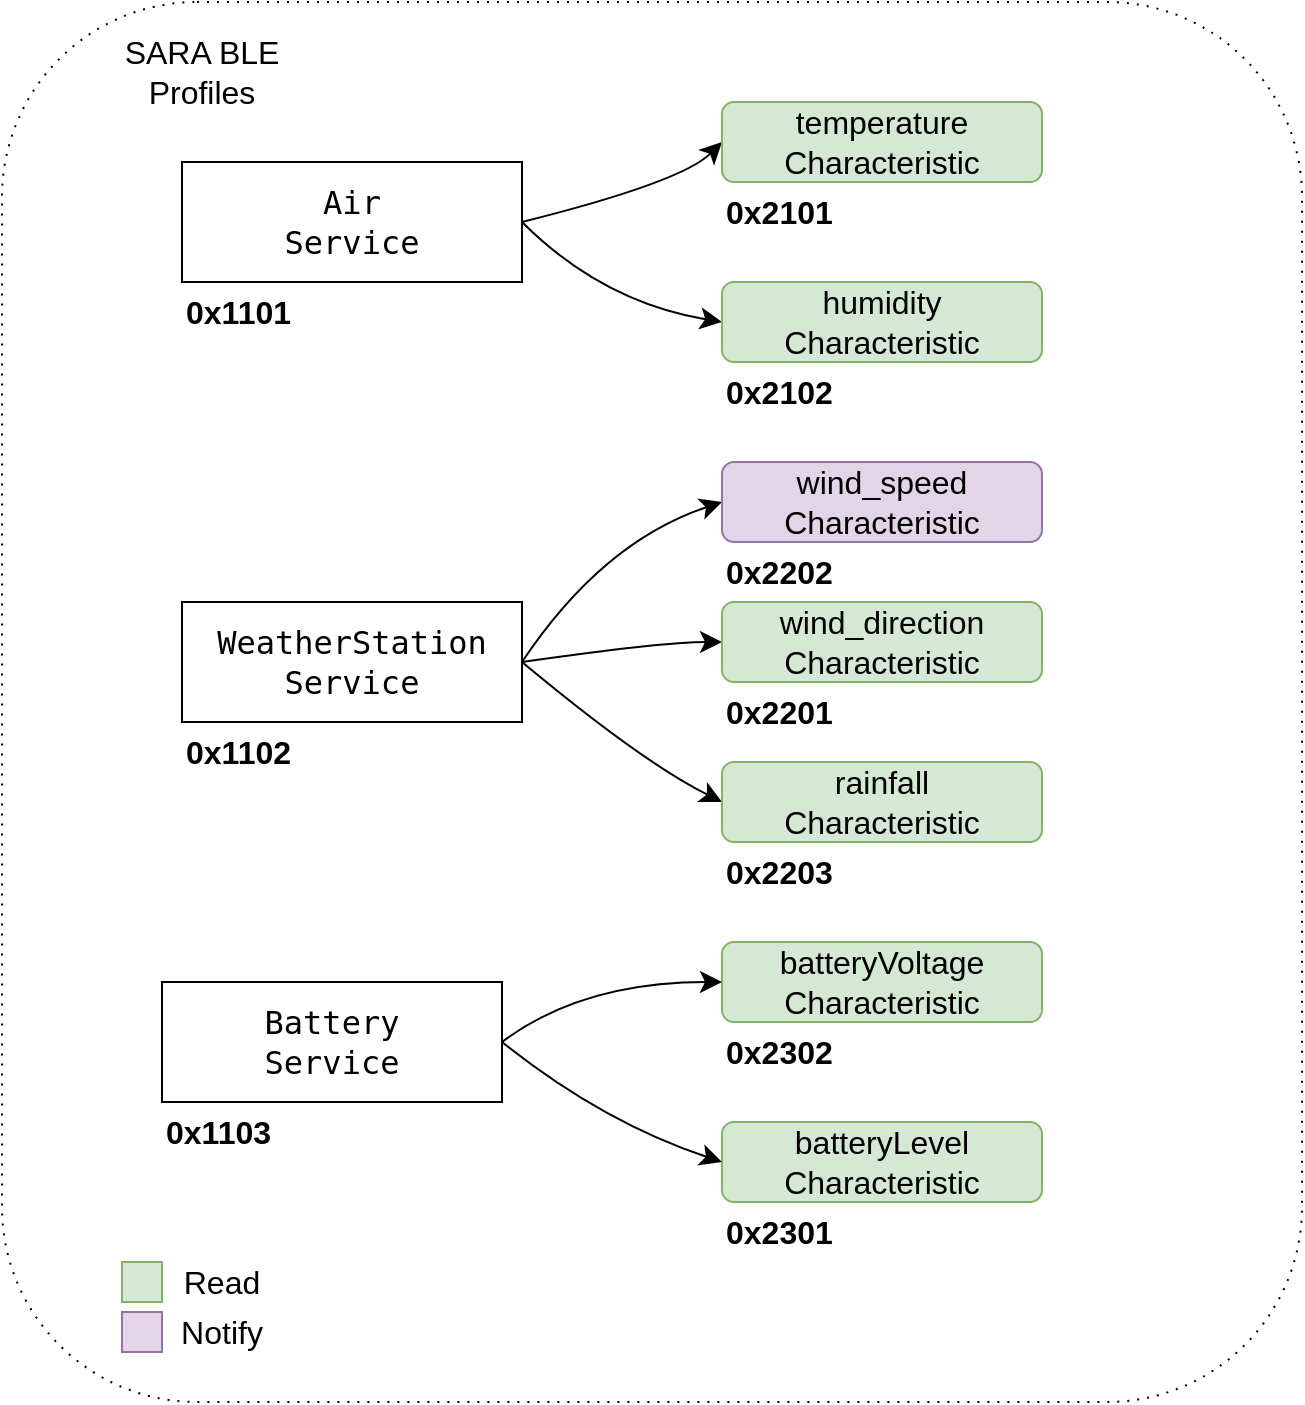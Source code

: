 <mxfile version="21.4.0" type="device">
  <diagram name="Page-1" id="5wpW_zQLWzGnFDzeWxCT">
    <mxGraphModel dx="1434" dy="1305" grid="1" gridSize="10" guides="1" tooltips="1" connect="1" arrows="1" fold="1" page="0" pageScale="1" pageWidth="1200" pageHeight="1920" math="0" shadow="0">
      <root>
        <mxCell id="0" />
        <mxCell id="1" parent="0" />
        <mxCell id="3Fx_Z7joVPhrfl3dFW5y-13" value="" style="rounded=1;whiteSpace=wrap;html=1;fontSize=16;dashed=1;dashPattern=1 4;" parent="1" vertex="1">
          <mxGeometry x="20" y="-290" width="650" height="700" as="geometry" />
        </mxCell>
        <mxCell id="3Fx_Z7joVPhrfl3dFW5y-8" style="edgeStyle=none;curved=1;rounded=0;orthogonalLoop=1;jettySize=auto;html=1;exitX=1;exitY=0.5;exitDx=0;exitDy=0;entryX=0;entryY=0.5;entryDx=0;entryDy=0;fontSize=12;startSize=8;endSize=8;" parent="1" source="3Fx_Z7joVPhrfl3dFW5y-1" target="3Fx_Z7joVPhrfl3dFW5y-3" edge="1">
          <mxGeometry relative="1" as="geometry">
            <Array as="points">
              <mxPoint x="360" y="-200" />
            </Array>
          </mxGeometry>
        </mxCell>
        <mxCell id="3Fx_Z7joVPhrfl3dFW5y-9" style="edgeStyle=none;curved=1;rounded=0;orthogonalLoop=1;jettySize=auto;html=1;exitX=1;exitY=0.5;exitDx=0;exitDy=0;entryX=0;entryY=0.5;entryDx=0;entryDy=0;fontSize=12;startSize=8;endSize=8;" parent="1" source="3Fx_Z7joVPhrfl3dFW5y-1" target="3Fx_Z7joVPhrfl3dFW5y-4" edge="1">
          <mxGeometry relative="1" as="geometry">
            <Array as="points">
              <mxPoint x="320" y="-140" />
            </Array>
          </mxGeometry>
        </mxCell>
        <mxCell id="3Fx_Z7joVPhrfl3dFW5y-1" value="&lt;pre data-ved=&quot;2ahUKEwiS_J-JmLyEAxVj0QIHHWy-ADkQ3ewLegQIBhAT&quot; style=&quot;&quot; id=&quot;tw-target-text&quot; data-placeholder=&quot;Übersetzung&quot; class=&quot;tw-data-text tw-text-large tw-ta&quot;&gt;Air&lt;br&gt;Service&lt;/pre&gt;" style="rounded=0;whiteSpace=wrap;html=1;fontSize=16;align=center;" parent="1" vertex="1">
          <mxGeometry x="110" y="-210" width="170" height="60" as="geometry" />
        </mxCell>
        <mxCell id="3Fx_Z7joVPhrfl3dFW5y-10" style="edgeStyle=none;curved=1;rounded=0;orthogonalLoop=1;jettySize=auto;html=1;exitX=1;exitY=0.5;exitDx=0;exitDy=0;entryX=0;entryY=0.5;entryDx=0;entryDy=0;fontSize=12;startSize=8;endSize=8;" parent="1" source="3Fx_Z7joVPhrfl3dFW5y-2" target="3Fx_Z7joVPhrfl3dFW5y-5" edge="1">
          <mxGeometry relative="1" as="geometry">
            <Array as="points">
              <mxPoint x="320" y="-20" />
            </Array>
          </mxGeometry>
        </mxCell>
        <mxCell id="3Fx_Z7joVPhrfl3dFW5y-11" style="edgeStyle=none;curved=1;rounded=0;orthogonalLoop=1;jettySize=auto;html=1;exitX=1;exitY=0.5;exitDx=0;exitDy=0;entryX=0;entryY=0.5;entryDx=0;entryDy=0;fontSize=12;startSize=8;endSize=8;" parent="1" source="3Fx_Z7joVPhrfl3dFW5y-2" target="3Fx_Z7joVPhrfl3dFW5y-6" edge="1">
          <mxGeometry relative="1" as="geometry">
            <Array as="points">
              <mxPoint x="350" y="30" />
            </Array>
          </mxGeometry>
        </mxCell>
        <mxCell id="3Fx_Z7joVPhrfl3dFW5y-12" style="edgeStyle=none;curved=1;rounded=0;orthogonalLoop=1;jettySize=auto;html=1;exitX=1;exitY=0.5;exitDx=0;exitDy=0;entryX=0;entryY=0.5;entryDx=0;entryDy=0;fontSize=12;startSize=8;endSize=8;" parent="1" source="3Fx_Z7joVPhrfl3dFW5y-2" target="3Fx_Z7joVPhrfl3dFW5y-7" edge="1">
          <mxGeometry relative="1" as="geometry">
            <Array as="points">
              <mxPoint x="340" y="90" />
            </Array>
          </mxGeometry>
        </mxCell>
        <mxCell id="3Fx_Z7joVPhrfl3dFW5y-2" value="&lt;pre data-ved=&quot;2ahUKEwiS_J-JmLyEAxVj0QIHHWy-ADkQ3ewLegQIBhAT&quot; style=&quot;&quot; id=&quot;tw-target-text&quot; data-placeholder=&quot;Übersetzung&quot; class=&quot;tw-data-text tw-text-large tw-ta&quot;&gt;WeatherStation&lt;br&gt;Service&lt;/pre&gt;" style="rounded=0;whiteSpace=wrap;html=1;fontSize=16;align=center;" parent="1" vertex="1">
          <mxGeometry x="110" y="10" width="170" height="60" as="geometry" />
        </mxCell>
        <mxCell id="3Fx_Z7joVPhrfl3dFW5y-3" value="temperature&lt;br&gt;Characteristic" style="rounded=1;whiteSpace=wrap;html=1;fontSize=16;fillColor=#d5e8d4;strokeColor=#82b366;" parent="1" vertex="1">
          <mxGeometry x="380" y="-240" width="160" height="40" as="geometry" />
        </mxCell>
        <mxCell id="3Fx_Z7joVPhrfl3dFW5y-4" value="humidity&lt;br&gt;Characteristic" style="rounded=1;whiteSpace=wrap;html=1;fontSize=16;fillColor=#d5e8d4;strokeColor=#82b366;" parent="1" vertex="1">
          <mxGeometry x="380" y="-150" width="160" height="40" as="geometry" />
        </mxCell>
        <mxCell id="3Fx_Z7joVPhrfl3dFW5y-5" value="wind_speed&lt;br&gt;Characteristic" style="rounded=1;whiteSpace=wrap;html=1;fontSize=16;fillColor=#e1d5e7;strokeColor=#9673a6;" parent="1" vertex="1">
          <mxGeometry x="380" y="-60" width="160" height="40" as="geometry" />
        </mxCell>
        <mxCell id="3Fx_Z7joVPhrfl3dFW5y-6" value="wind_direction&lt;br&gt;Characteristic" style="rounded=1;whiteSpace=wrap;html=1;fontSize=16;fillColor=#d5e8d4;strokeColor=#82b366;" parent="1" vertex="1">
          <mxGeometry x="380" y="10" width="160" height="40" as="geometry" />
        </mxCell>
        <mxCell id="3Fx_Z7joVPhrfl3dFW5y-7" value="rainfall&lt;br&gt;Characteristic" style="rounded=1;whiteSpace=wrap;html=1;fontSize=16;fillColor=#d5e8d4;strokeColor=#82b366;" parent="1" vertex="1">
          <mxGeometry x="380" y="90" width="160" height="40" as="geometry" />
        </mxCell>
        <mxCell id="3Fx_Z7joVPhrfl3dFW5y-14" value="SARA BLE Profiles" style="text;html=1;strokeColor=none;fillColor=none;align=center;verticalAlign=middle;whiteSpace=wrap;rounded=0;fontSize=16;" parent="1" vertex="1">
          <mxGeometry x="70" y="-270" width="100" height="30" as="geometry" />
        </mxCell>
        <mxCell id="3Fx_Z7joVPhrfl3dFW5y-15" value="" style="rounded=0;whiteSpace=wrap;html=1;fontSize=16;fillColor=#e1d5e7;strokeColor=#9673a6;" parent="1" vertex="1">
          <mxGeometry x="80" y="365" width="20" height="20" as="geometry" />
        </mxCell>
        <mxCell id="3Fx_Z7joVPhrfl3dFW5y-16" value="" style="rounded=0;whiteSpace=wrap;html=1;fontSize=16;fillColor=#d5e8d4;strokeColor=#82b366;" parent="1" vertex="1">
          <mxGeometry x="80" y="340" width="20" height="20" as="geometry" />
        </mxCell>
        <mxCell id="3Fx_Z7joVPhrfl3dFW5y-17" value="Notify" style="text;html=1;strokeColor=none;fillColor=none;align=center;verticalAlign=middle;whiteSpace=wrap;rounded=0;fontSize=16;" parent="1" vertex="1">
          <mxGeometry x="100" y="360" width="60" height="30" as="geometry" />
        </mxCell>
        <mxCell id="3Fx_Z7joVPhrfl3dFW5y-18" value="Read" style="text;html=1;strokeColor=none;fillColor=none;align=center;verticalAlign=middle;whiteSpace=wrap;rounded=0;fontSize=16;" parent="1" vertex="1">
          <mxGeometry x="100" y="335" width="60" height="30" as="geometry" />
        </mxCell>
        <mxCell id="jMvuS5QVNhFPYdE-QJXF-8" value="0x1102" style="text;html=1;strokeColor=none;fillColor=none;align=left;verticalAlign=middle;whiteSpace=wrap;rounded=0;fontSize=16;fontStyle=1" parent="1" vertex="1">
          <mxGeometry x="110" y="70" width="60" height="30" as="geometry" />
        </mxCell>
        <mxCell id="jMvuS5QVNhFPYdE-QJXF-9" value="0x1101" style="text;html=1;strokeColor=none;fillColor=none;align=left;verticalAlign=middle;whiteSpace=wrap;rounded=0;fontSize=16;fontStyle=1" parent="1" vertex="1">
          <mxGeometry x="110" y="-150" width="60" height="30" as="geometry" />
        </mxCell>
        <mxCell id="jMvuS5QVNhFPYdE-QJXF-15" value="0x2203" style="text;html=1;strokeColor=none;fillColor=none;align=left;verticalAlign=middle;whiteSpace=wrap;rounded=0;fontSize=16;fontStyle=1" parent="1" vertex="1">
          <mxGeometry x="380" y="130" width="60" height="30" as="geometry" />
        </mxCell>
        <mxCell id="jMvuS5QVNhFPYdE-QJXF-16" value="0x2201" style="text;html=1;strokeColor=none;fillColor=none;align=left;verticalAlign=middle;whiteSpace=wrap;rounded=0;fontSize=16;fontStyle=1" parent="1" vertex="1">
          <mxGeometry x="380" y="50" width="60" height="30" as="geometry" />
        </mxCell>
        <mxCell id="jMvuS5QVNhFPYdE-QJXF-17" value="0x2202" style="text;html=1;strokeColor=none;fillColor=none;align=left;verticalAlign=middle;whiteSpace=wrap;rounded=0;fontSize=16;fontStyle=1" parent="1" vertex="1">
          <mxGeometry x="380" y="-20" width="60" height="30" as="geometry" />
        </mxCell>
        <mxCell id="jMvuS5QVNhFPYdE-QJXF-18" value="0x2102" style="text;html=1;strokeColor=none;fillColor=none;align=left;verticalAlign=middle;whiteSpace=wrap;rounded=0;fontSize=16;fontStyle=1" parent="1" vertex="1">
          <mxGeometry x="380" y="-110" width="60" height="30" as="geometry" />
        </mxCell>
        <mxCell id="jMvuS5QVNhFPYdE-QJXF-19" value="0x2101" style="text;html=1;strokeColor=none;fillColor=none;align=left;verticalAlign=middle;whiteSpace=wrap;rounded=0;fontSize=16;fontStyle=1" parent="1" vertex="1">
          <mxGeometry x="380" y="-200" width="60" height="30" as="geometry" />
        </mxCell>
        <mxCell id="jMvuS5QVNhFPYdE-QJXF-11" value="0x2301" style="text;html=1;strokeColor=none;fillColor=none;align=left;verticalAlign=middle;whiteSpace=wrap;rounded=0;fontSize=16;fontStyle=1" parent="1" vertex="1">
          <mxGeometry x="380" y="310" width="60" height="30" as="geometry" />
        </mxCell>
        <mxCell id="jMvuS5QVNhFPYdE-QJXF-12" value="0x2302" style="text;html=1;strokeColor=none;fillColor=none;align=left;verticalAlign=middle;whiteSpace=wrap;rounded=0;fontSize=16;fontStyle=1" parent="1" vertex="1">
          <mxGeometry x="380" y="220" width="60" height="30" as="geometry" />
        </mxCell>
        <mxCell id="jMvuS5QVNhFPYdE-QJXF-13" value="" style="group" parent="1" vertex="1" connectable="0">
          <mxGeometry x="100" y="180" width="440" height="130" as="geometry" />
        </mxCell>
        <mxCell id="jMvuS5QVNhFPYdE-QJXF-3" value="&lt;pre data-ved=&quot;2ahUKEwiS_J-JmLyEAxVj0QIHHWy-ADkQ3ewLegQIBhAT&quot; style=&quot;&quot; id=&quot;tw-target-text&quot; data-placeholder=&quot;Übersetzung&quot; class=&quot;tw-data-text tw-text-large tw-ta&quot;&gt;Battery&lt;br&gt;Service&lt;/pre&gt;" style="rounded=0;whiteSpace=wrap;html=1;fontSize=16;align=center;" parent="jMvuS5QVNhFPYdE-QJXF-13" vertex="1">
          <mxGeometry y="20" width="170" height="60" as="geometry" />
        </mxCell>
        <mxCell id="jMvuS5QVNhFPYdE-QJXF-4" value="batteryVoltage&lt;br&gt;Characteristic" style="rounded=1;whiteSpace=wrap;html=1;fontSize=16;fillColor=#d5e8d4;strokeColor=#82b366;" parent="jMvuS5QVNhFPYdE-QJXF-13" vertex="1">
          <mxGeometry x="280" width="160" height="40" as="geometry" />
        </mxCell>
        <mxCell id="jMvuS5QVNhFPYdE-QJXF-5" style="edgeStyle=none;curved=1;rounded=0;orthogonalLoop=1;jettySize=auto;html=1;exitX=1;exitY=0.5;exitDx=0;exitDy=0;entryX=0;entryY=0.5;entryDx=0;entryDy=0;fontSize=12;startSize=8;endSize=8;" parent="jMvuS5QVNhFPYdE-QJXF-13" source="jMvuS5QVNhFPYdE-QJXF-3" target="jMvuS5QVNhFPYdE-QJXF-4" edge="1">
          <mxGeometry relative="1" as="geometry">
            <Array as="points">
              <mxPoint x="210" y="20" />
            </Array>
          </mxGeometry>
        </mxCell>
        <mxCell id="jMvuS5QVNhFPYdE-QJXF-6" value="batteryLevel&lt;br&gt;Characteristic" style="rounded=1;whiteSpace=wrap;html=1;fontSize=16;fillColor=#d5e8d4;strokeColor=#82b366;" parent="jMvuS5QVNhFPYdE-QJXF-13" vertex="1">
          <mxGeometry x="280" y="90" width="160" height="40" as="geometry" />
        </mxCell>
        <mxCell id="jMvuS5QVNhFPYdE-QJXF-7" style="edgeStyle=none;curved=1;rounded=0;orthogonalLoop=1;jettySize=auto;html=1;exitX=1;exitY=0.5;exitDx=0;exitDy=0;entryX=0;entryY=0.5;entryDx=0;entryDy=0;fontSize=12;startSize=8;endSize=8;" parent="jMvuS5QVNhFPYdE-QJXF-13" source="jMvuS5QVNhFPYdE-QJXF-3" target="jMvuS5QVNhFPYdE-QJXF-6" edge="1">
          <mxGeometry relative="1" as="geometry">
            <Array as="points">
              <mxPoint x="220" y="90" />
            </Array>
          </mxGeometry>
        </mxCell>
        <mxCell id="jMvuS5QVNhFPYdE-QJXF-10" value="0x1103" style="text;html=1;strokeColor=none;fillColor=none;align=left;verticalAlign=middle;whiteSpace=wrap;rounded=0;fontSize=16;fontStyle=1" parent="jMvuS5QVNhFPYdE-QJXF-13" vertex="1">
          <mxGeometry y="80" width="60" height="30" as="geometry" />
        </mxCell>
      </root>
    </mxGraphModel>
  </diagram>
</mxfile>
